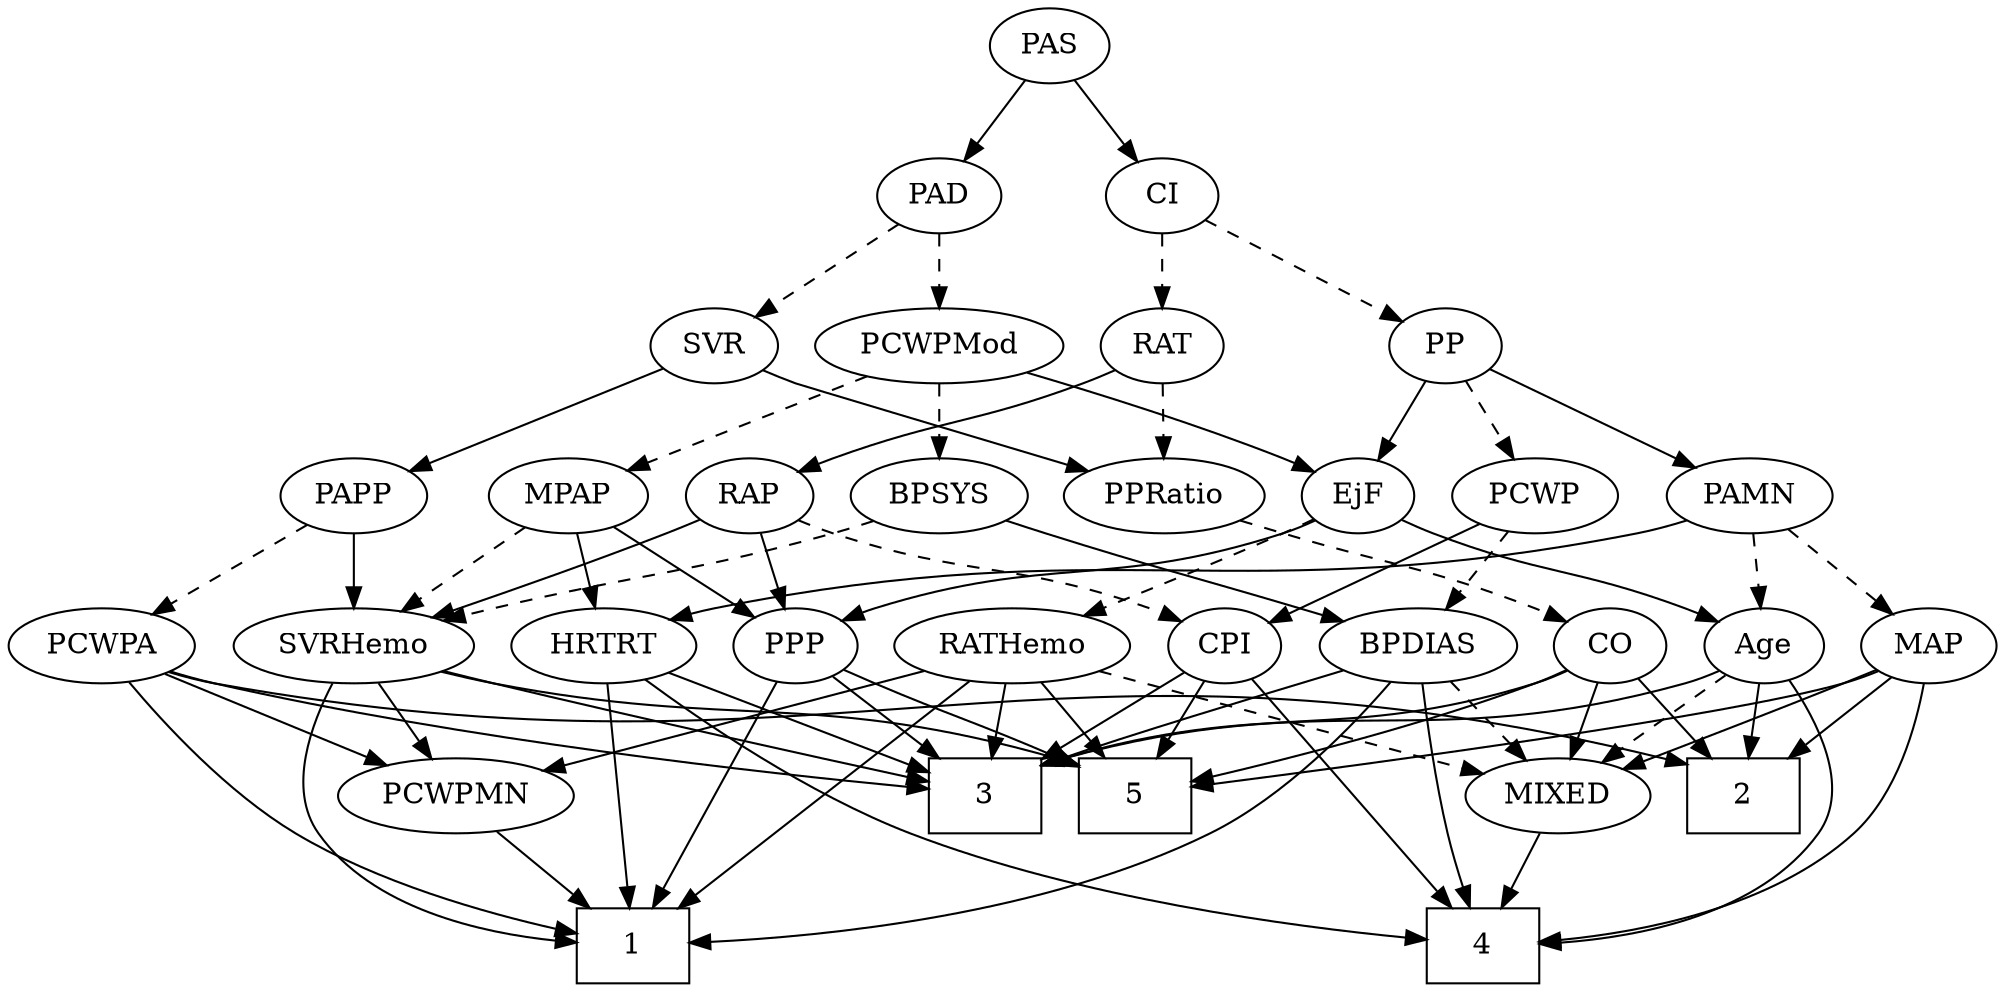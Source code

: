 strict digraph {
	graph [bb="0,0,885.14,468"];
	node [label="\N"];
	1	[height=0.5,
		pos="250.6,18",
		shape=box,
		width=0.75];
	2	[height=0.5,
		pos="775.6,90",
		shape=box,
		width=0.75];
	3	[height=0.5,
		pos="419.6,90",
		shape=box,
		width=0.75];
	4	[height=0.5,
		pos="656.6,18",
		shape=box,
		width=0.75];
	5	[height=0.5,
		pos="491.6,90",
		shape=box,
		width=0.75];
	Age	[height=0.5,
		pos="778.6,162",
		width=0.75];
	Age -> 2	[pos="e,776.33,108.1 777.85,143.7 777.52,135.98 777.13,126.71 776.76,118.11",
		style=solid];
	Age -> 3	[pos="e,446.76,104.92 758.09,149.96 753.14,147.67 747.77,145.51 742.6,144 622.29,109.02 581.13,142.12 456.66,107.75",
		style=solid];
	Age -> 4	[pos="e,683.71,19.345 791.98,146.31 807.28,127.68 828.18,95.192 811.6,72 785.03,34.835 730.77,23.443 694.03,20.113",
		style=solid];
	MIXED	[height=0.5,
		pos="690.6,90",
		width=1.1193];
	Age -> MIXED	[pos="e,709.65,106.16 761.63,147.5 749.19,137.61 732.04,123.96 717.71,112.56",
		style=dashed];
	EjF	[height=0.5,
		pos="592.6,234",
		width=0.75];
	EjF -> Age	[pos="e,757.48,173.55 613.71,222.45 618.55,220.19 623.71,217.92 628.6,216 678.07,196.61 693.13,199.39 742.6,180 744.43,179.28 746.3,178.51 \
748.18,177.71",
		style=solid];
	RATHemo	[height=0.5,
		pos="438.6,162",
		width=1.3721];
	EjF -> RATHemo	[pos="e,468.74,176.35 571.31,222.86 566.48,220.59 561.37,218.2 556.6,216 530.54,204 501.1,190.78 478.15,180.54",
		style=dashed];
	PPP	[height=0.5,
		pos="344.6,162",
		width=0.75];
	EjF -> PPP	[pos="e,365.19,173.76 572,222.24 567.05,219.95 561.71,217.7 556.6,216 480.84,190.77 456.35,205.23 380.6,180 378.68,179.36 376.73,178.65 \
374.78,177.88",
		style=solid];
	RAP	[height=0.5,
		pos="328.6,234",
		width=0.77632];
	CPI	[height=0.5,
		pos="532.6,162",
		width=0.75];
	RAP -> CPI	[pos="e,511.54,173.69 350.26,222.33 355.24,220.08 360.55,217.84 365.6,216 422.33,195.33 439.97,200.97 496.6,180 498.44,179.32 500.33,178.57 \
502.21,177.79",
		style=dashed];
	SVRHemo	[height=0.5,
		pos="151.6,162",
		width=1.3902];
	RAP -> SVRHemo	[pos="e,185.8,175.2 306.79,222.68 301.83,220.41 296.55,218.07 291.6,216 259.64,202.63 223.01,188.81 195.24,178.64",
		style=solid];
	RAP -> PPP	[pos="e,340.65,180.28 332.47,216.05 334.25,208.26 336.41,198.82 338.41,190.08",
		style=solid];
	MIXED -> 4	[pos="e,664.99,36.275 682.37,72.055 678.5,64.091 673.8,54.411 669.47,45.51",
		style=solid];
	MPAP	[height=0.5,
		pos="247.6,234",
		width=0.97491];
	MPAP -> SVRHemo	[pos="e,172.66,178.36 228.17,218.83 214.58,208.92 196.18,195.51 180.83,184.31",
		style=dashed];
	MPAP -> PPP	[pos="e,326.95,175.73 267.23,218.83 281.99,208.18 302.35,193.48 318.49,181.84",
		style=solid];
	HRTRT	[height=0.5,
		pos="259.6,162",
		width=1.1013];
	MPAP -> HRTRT	[pos="e,256.63,180.28 250.5,216.05 251.82,208.35 253.42,199.03 254.91,190.36",
		style=solid];
	BPSYS	[height=0.5,
		pos="412.6,234",
		width=1.0471];
	BPSYS -> SVRHemo	[pos="e,188.97,174.09 383.94,222.02 377.93,219.89 371.59,217.77 365.6,216 297.78,195.94 279.04,197.8 210.6,180 206.76,179 202.79,177.94 \
198.81,176.84",
		style=dashed];
	BPDIAS	[height=0.5,
		pos="619.6,162",
		width=1.1735];
	BPSYS -> BPDIAS	[pos="e,587.5,173.73 441.25,222.22 446.98,220.12 452.97,217.96 458.6,216 507.17,199.08 519.75,196.13 568.6,180 571.65,178.99 574.81,177.94 \
577.99,176.89",
		style=solid];
	PAD	[height=0.5,
		pos="411.6,378",
		width=0.79437];
	SVR	[height=0.5,
		pos="313.6,306",
		width=0.77632];
	PAD -> SVR	[pos="e,331.62,319.87 393.16,363.83 378.15,353.11 356.76,337.83 339.94,325.82",
		style=dashed];
	PCWPMod	[height=0.5,
		pos="411.6,306",
		width=1.4443];
	PAD -> PCWPMod	[pos="e,411.6,324.1 411.6,359.7 411.6,351.98 411.6,342.71 411.6,334.11",
		style=dashed];
	CO	[height=0.5,
		pos="706.6,162",
		width=0.75];
	CO -> 2	[pos="e,758.64,108.2 720.89,146.5 729.72,137.54 741.28,125.81 751.5,115.45",
		style=solid];
	CO -> 3	[pos="e,446.8,104.8 686.05,150.11 681.09,147.82 675.74,145.61 670.6,144 581.12,115.97 550.06,135.6 456.37,107.74",
		style=solid];
	CO -> 5	[pos="e,518.71,97.642 685.51,150.38 680.67,148.13 675.5,145.87 670.6,144 622.44,125.62 565.03,109.62 528.45,100.14",
		style=solid];
	CO -> MIXED	[pos="e,694.54,108.28 702.72,144.05 700.94,136.26 698.78,126.82 696.79,118.08",
		style=solid];
	PAS	[height=0.5,
		pos="459.6,450",
		width=0.75];
	PAS -> PAD	[pos="e,422.45,394.82 448.7,433.12 442.63,424.26 434.94,413.04 428.13,403.12",
		style=solid];
	CI	[height=0.5,
		pos="508.6,378",
		width=0.75];
	PAS -> CI	[pos="e,497.75,394.49 470.47,433.46 476.75,424.49 484.78,413.02 491.85,402.92",
		style=solid];
	PAMN	[height=0.5,
		pos="769.6,234",
		width=1.011];
	PAMN -> Age	[pos="e,776.4,180.1 771.82,215.7 772.81,207.98 774,198.71 775.11,190.11",
		style=dashed];
	MAP	[height=0.5,
		pos="854.6,162",
		width=0.84854];
	PAMN -> MAP	[pos="e,837.47,177.11 787.62,218.15 799.81,208.12 816.07,194.73 829.52,183.65",
		style=dashed];
	PAMN -> HRTRT	[pos="e,288.54,174.36 741.3,222.64 733.4,220.1 724.74,217.64 716.6,216 538.16,179.98 486.6,218.12 308.6,180 305.19,179.27 301.7,178.37 \
298.22,177.38",
		style=solid];
	RATHemo -> 1	[pos="e,273.38,36.21 418.12,145.53 385.21,120.67 320.32,71.665 281.67,42.474",
		style=solid];
	RATHemo -> 3	[pos="e,424.29,108.28 434,144.05 431.88,136.26 429.32,126.82 426.95,118.08",
		style=solid];
	RATHemo -> 5	[pos="e,478.39,108.45 451.16,144.41 457.44,136.12 465.18,125.89 472.2,116.62",
		style=solid];
	RATHemo -> MIXED	[pos="e,656.9,100 475.7,150.02 482.64,147.99 489.83,145.92 496.6,144 548.21,129.39 607.74,113.23 647.1,102.64",
		style=dashed];
	PCWPMN	[height=0.5,
		pos="134.6,90",
		width=1.3902];
	RATHemo -> PCWPMN	[pos="e,177.92,99.34 401.89,149.8 394.85,147.78 387.51,145.76 380.6,144 314.64,127.25 237.87,111.26 187.86,101.31",
		style=solid];
	CPI -> 3	[pos="e,446.92,107.93 513.43,149.13 497.59,139.32 474.68,125.12 455.45,113.21",
		style=solid];
	CPI -> 4	[pos="e,641.43,36.365 545.63,146.07 566.78,121.86 608.78,73.761 634.61,44.182",
		style=solid];
	CPI -> 5	[pos="e,501.63,108.12 523.09,144.76 518.26,136.53 512.28,126.32 506.83,117.02",
		style=solid];
	RAT	[height=0.5,
		pos="508.6,306",
		width=0.75827];
	RAT -> RAP	[pos="e,350.34,245.46 487.46,294.52 482.62,292.26 477.47,289.96 472.6,288 426.05,269.26 412.24,270.5 365.6,252 363.72,251.26 361.81,250.47 \
359.89,249.65",
		style=solid];
	PPRatio	[height=0.5,
		pos="507.6,234",
		width=1.1013];
	RAT -> PPRatio	[pos="e,507.84,252.1 508.35,287.7 508.24,279.98 508.11,270.71 507.98,262.11",
		style=dashed];
	SVR -> PPRatio	[pos="e,477.42,245.8 335.33,294.52 340.3,292.26 345.6,289.97 350.6,288 398.07,269.32 411.33,268.52 459.6,252 462.3,251.07 465.09,250.11 \
467.9,249.13",
		style=solid];
	PAPP	[height=0.5,
		pos="151.6,234",
		width=0.88464];
	SVR -> PAPP	[pos="e,176.05,245.56 291.07,295.27 263.65,283.42 217.09,263.3 185.38,249.6",
		style=solid];
	PCWPMod -> EjF	[pos="e,571.42,245.39 447.4,292.93 476.96,282.72 519.87,267.35 556.6,252 558.41,251.24 560.27,250.44 562.14,249.62",
		style=solid];
	PCWPMod -> MPAP	[pos="e,273.72,246.15 379.98,291.5 352.21,279.65 311.87,262.43 283.02,250.12",
		style=dashed];
	PCWPMod -> BPSYS	[pos="e,412.35,252.1 411.84,287.7 411.95,279.98 412.09,270.71 412.21,262.11",
		style=dashed];
	PCWPA	[height=0.5,
		pos="41.596,162",
		width=1.1555];
	PCWPA -> 1	[pos="e,223.59,20.012 43.621,143.75 46.877,123.74 55.143,91.054 75.596,72 113.49,36.695 174.17,24.864 213.2,20.926",
		style=solid];
	PCWPA -> 2	[pos="e,748.49,105.13 71.718,149.49 78.496,147.32 85.721,145.31 92.596,144 372.17,90.619 458.42,176.74 738.44,107.65",
		style=solid];
	PCWPA -> 3	[pos="e,392.17,93.932 72.378,149.85 78.991,147.71 85.98,145.63 92.596,144 196.07,118.54 321.05,102.17 382.21,95.071",
		style=solid];
	PCWPA -> PCWPMN	[pos="e,113.81,106.64 61.776,145.81 74.637,136.13 91.504,123.43 105.77,112.7",
		style=solid];
	PCWPMN -> 1	[pos="e,223.19,35.539 159.2,74.155 175.17,64.517 196.26,51.787 214.16,40.985",
		style=solid];
	SVRHemo -> 1	[pos="e,240.37,36.065 165.28,144.62 173.71,134.31 184.59,120.61 193.6,108 208.39,87.27 223.9,62.855 235,44.845",
		style=solid];
	SVRHemo -> 3	[pos="e,392.47,97.583 189,150.03 196.16,147.98 203.6,145.89 210.6,144 270.68,127.73 340.89,110.23 382.72,99.97",
		style=solid];
	SVRHemo -> 5	[pos="e,464.41,104.86 188.23,149.62 195.59,147.57 203.3,145.58 210.6,144 315.01,121.39 348.3,138.76 454.58,107.79",
		style=solid];
	SVRHemo -> PCWPMN	[pos="e,138.79,108.28 147.48,144.05 145.59,136.26 143.3,126.82 141.17,118.08",
		style=solid];
	BPDIAS -> 1	[pos="e,277.83,19.148 607.61,144.59 591.74,124.13 561.72,89.717 527.6,72 449.01,31.195 343.22,21.592 287.88,19.471",
		style=solid];
	BPDIAS -> 3	[pos="e,446.95,104.38 587.52,150.23 581.25,148.15 574.72,146 568.6,144 521.32,128.59 506.33,127.39 456.35,108.06",
		style=solid];
	BPDIAS -> 4	[pos="e,651.59,36.146 623.64,143.89 627.94,125.94 634.99,96.924 641.6,72 643.86,63.457 646.44,54.174 648.82,45.8",
		style=solid];
	BPDIAS -> MIXED	[pos="e,674.55,106.82 635.71,145.12 645.06,135.9 657,124.13 667.35,113.92",
		style=dashed];
	MAP -> 2	[pos="e,795.01,108.2 838.23,146.5 827.92,137.36 814.37,125.36 802.51,114.85",
		style=solid];
	MAP -> 4	[pos="e,683.9,19.729 854.24,143.86 852.91,123.96 847.69,91.377 828.6,72 792.91,35.788 733.11,24.197 694.26,20.559",
		style=solid];
	MAP -> 5	[pos="e,518.88,93.257 831.25,149.97 825.87,147.74 820.1,145.6 814.6,144 713.68,114.74 590.05,100.1 529.15,94.222",
		style=solid];
	MAP -> MIXED	[pos="e,718.75,103.02 830.4,150.67 803.43,139.16 759.49,120.4 728.06,106.99",
		style=solid];
	PP	[height=0.5,
		pos="632.6,306",
		width=0.75];
	PP -> EjF	[pos="e,601.82,251.15 623.32,288.76 618.42,280.19 612.31,269.49 606.83,259.9",
		style=solid];
	PP -> PAMN	[pos="e,744.88,247.63 653.4,294.37 675.27,283.2 710.01,265.45 735.81,252.26",
		style=solid];
	PCWP	[height=0.5,
		pos="672.6,234",
		width=0.97491];
	PP -> PCWP	[pos="e,663.09,251.63 641.87,288.76 646.65,280.4 652.59,270.02 657.96,260.61",
		style=dashed];
	PPP -> 1	[pos="e,261.94,36.133 334.18,145.26 318.06,120.92 286.93,73.891 267.55,44.607",
		style=solid];
	PPP -> 3	[pos="e,401.26,108.11 359.77,146.83 369.51,137.75 382.41,125.71 393.73,115.14",
		style=solid];
	PPP -> 5	[pos="e,464.44,103.93 365.97,150.82 389.37,139.68 427.27,121.63 455.34,108.27",
		style=solid];
	PPRatio -> CO	[pos="e,685.48,173.55 537.87,222.35 544.06,220.21 550.53,218.01 556.6,216 607.03,199.29 621.13,199.39 670.6,180 672.43,179.28 674.3,178.51 \
676.18,177.71",
		style=dashed];
	PCWP -> CPI	[pos="e,553.51,173.46 648.21,220.81 624.45,208.93 588.28,190.84 562.73,178.07",
		style=solid];
	PCWP -> BPDIAS	[pos="e,632.19,179.63 660.3,216.76 653.78,208.14 645.62,197.36 638.32,187.73",
		style=dashed];
	CI -> RAT	[pos="e,508.6,324.1 508.6,359.7 508.6,351.98 508.6,342.71 508.6,334.11",
		style=dashed];
	CI -> PP	[pos="e,612.72,318.22 528.52,365.75 548.86,354.27 580.63,336.33 603.72,323.3",
		style=dashed];
	PAPP -> PCWPA	[pos="e,64.194,177.38 131.16,220 114.75,209.55 91.432,194.71 72.702,182.79",
		style=dashed];
	PAPP -> SVRHemo	[pos="e,151.6,180.1 151.6,215.7 151.6,207.98 151.6,198.71 151.6,190.11",
		style=solid];
	HRTRT -> 1	[pos="e,251.69,36.189 258.51,143.87 256.98,119.67 254.16,75.211 252.33,46.393",
		style=solid];
	HRTRT -> 3	[pos="e,392.45,102.88 287.1,148.97 313.59,137.38 353.83,119.77 383.01,107.01",
		style=solid];
	HRTRT -> 4	[pos="e,629.51,20.426 276.19,145.42 298.7,125.21 341.01,90.363 383.6,72 463.19,37.676 565.41,25.428 619.38,21.174",
		style=solid];
}
